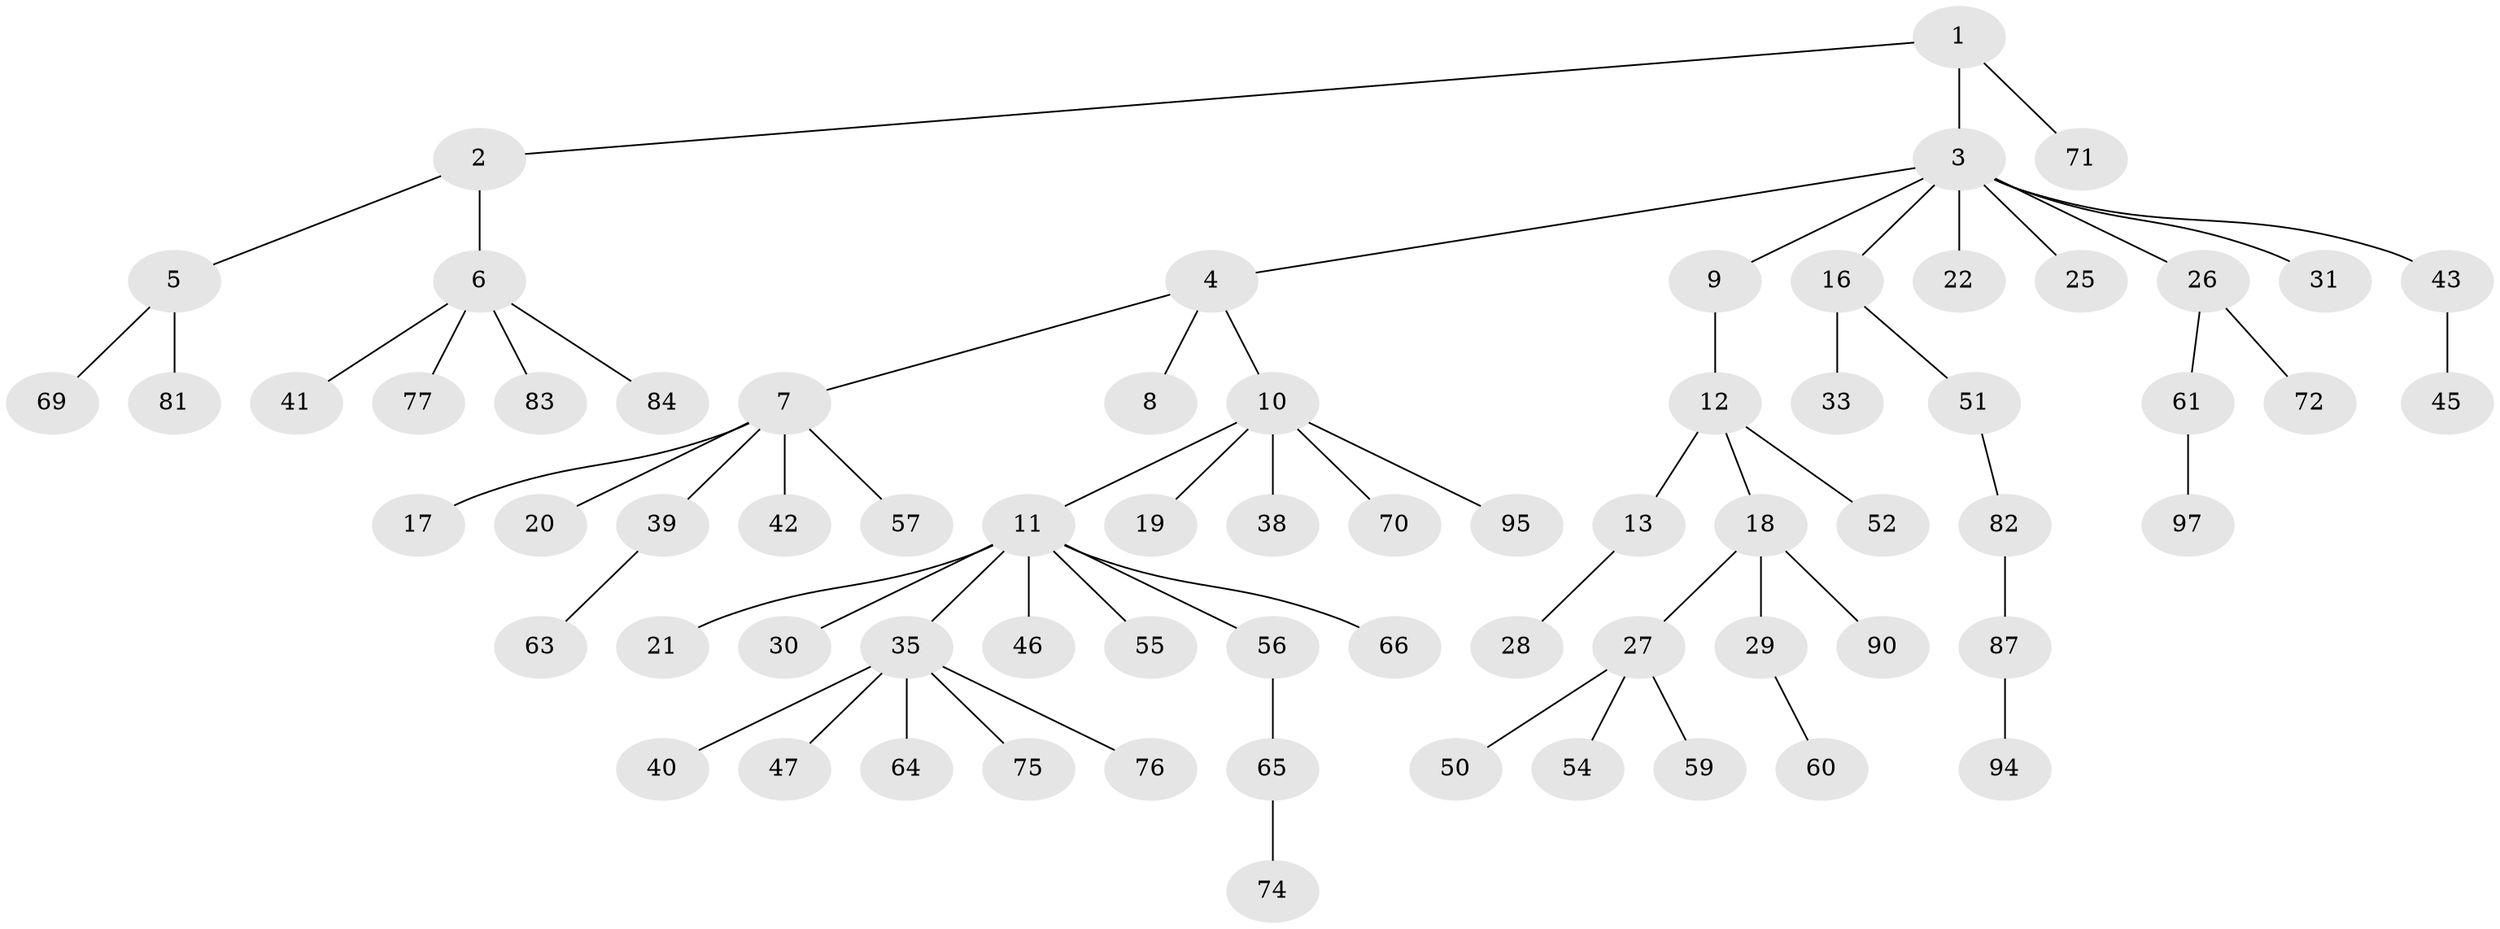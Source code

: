 // original degree distribution, {3: 0.12, 9: 0.02, 5: 0.05, 2: 0.3, 6: 0.01, 1: 0.49, 4: 0.01}
// Generated by graph-tools (version 1.1) at 2025/11/02/21/25 10:11:10]
// undirected, 69 vertices, 68 edges
graph export_dot {
graph [start="1"]
  node [color=gray90,style=filled];
  1;
  2;
  3 [super="+32"];
  4 [super="+44"];
  5 [super="+49"];
  6 [super="+15"];
  7 [super="+14"];
  8 [super="+79"];
  9;
  10 [super="+24"];
  11 [super="+23"];
  12 [super="+88"];
  13;
  16 [super="+36"];
  17;
  18 [super="+86"];
  19 [super="+85"];
  20;
  21;
  22;
  25;
  26;
  27 [super="+34"];
  28 [super="+62"];
  29 [super="+48"];
  30;
  31 [super="+68"];
  33;
  35 [super="+37"];
  38;
  39;
  40;
  41;
  42 [super="+80"];
  43 [super="+73"];
  45 [super="+53"];
  46;
  47;
  50;
  51 [super="+92"];
  52 [super="+67"];
  54 [super="+58"];
  55;
  56;
  57;
  59;
  60;
  61 [super="+96"];
  63;
  64;
  65 [super="+89"];
  66;
  69 [super="+99"];
  70 [super="+93"];
  71;
  72 [super="+100"];
  74 [super="+91"];
  75;
  76;
  77 [super="+78"];
  81;
  82;
  83;
  84;
  87;
  90;
  94 [super="+98"];
  95;
  97;
  1 -- 2;
  1 -- 3;
  1 -- 71;
  2 -- 5;
  2 -- 6;
  3 -- 4;
  3 -- 9;
  3 -- 16;
  3 -- 22;
  3 -- 25;
  3 -- 26;
  3 -- 31;
  3 -- 43;
  4 -- 7;
  4 -- 8;
  4 -- 10;
  5 -- 69;
  5 -- 81;
  6 -- 41;
  6 -- 83;
  6 -- 84;
  6 -- 77;
  7 -- 20;
  7 -- 42;
  7 -- 57;
  7 -- 17;
  7 -- 39;
  9 -- 12;
  10 -- 11;
  10 -- 19;
  10 -- 38;
  10 -- 95;
  10 -- 70;
  11 -- 21;
  11 -- 30;
  11 -- 35;
  11 -- 46;
  11 -- 55;
  11 -- 56;
  11 -- 66;
  12 -- 13;
  12 -- 18;
  12 -- 52;
  13 -- 28;
  16 -- 33;
  16 -- 51;
  18 -- 27;
  18 -- 29;
  18 -- 90;
  26 -- 61;
  26 -- 72;
  27 -- 59;
  27 -- 50;
  27 -- 54;
  29 -- 60;
  35 -- 40;
  35 -- 75;
  35 -- 76;
  35 -- 64;
  35 -- 47;
  39 -- 63;
  43 -- 45;
  51 -- 82;
  56 -- 65;
  61 -- 97;
  65 -- 74;
  82 -- 87;
  87 -- 94;
}

